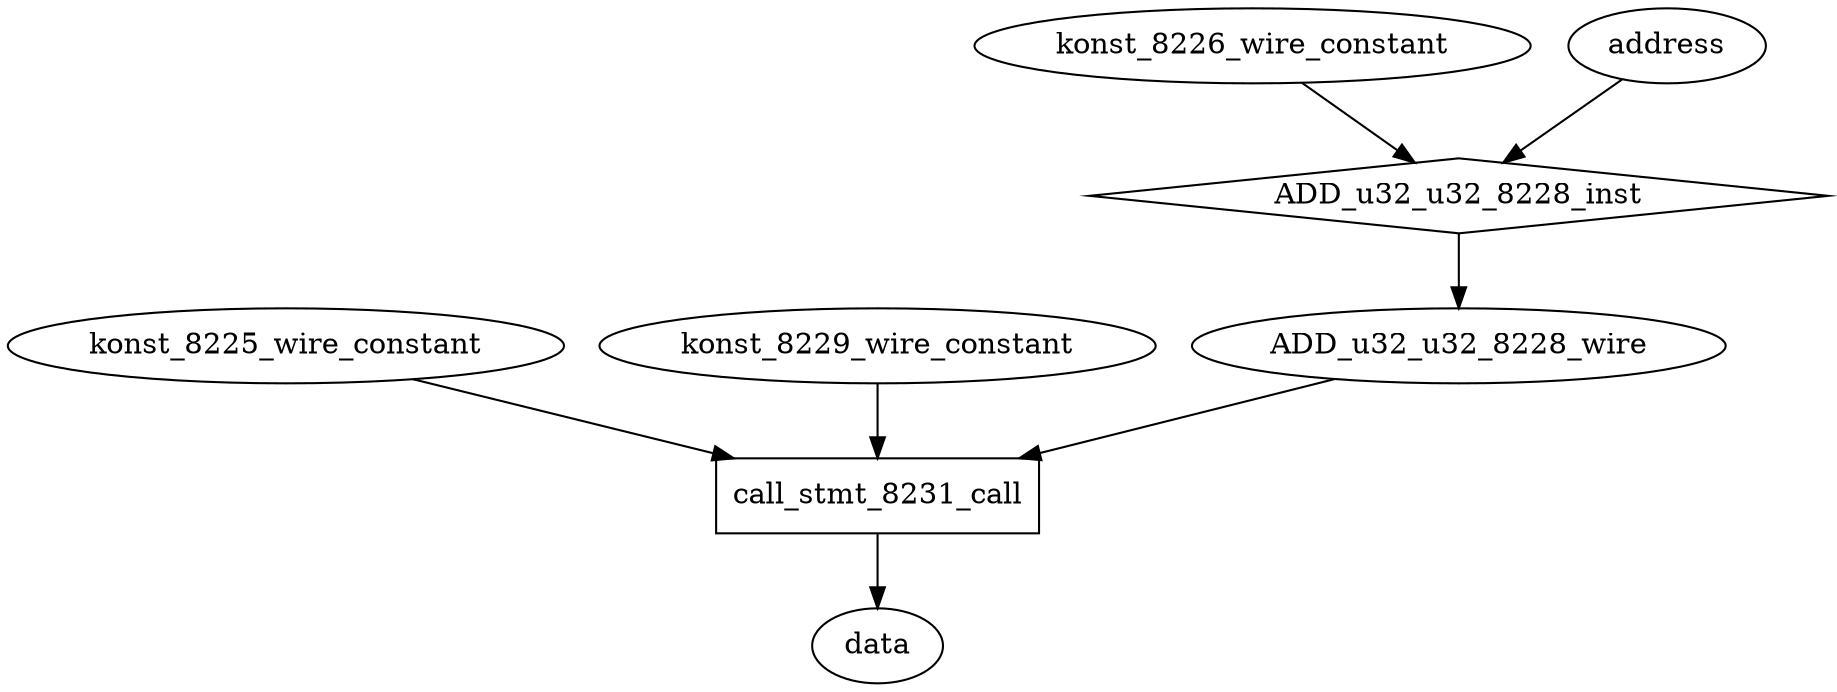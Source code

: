 digraph data_path {
  ADD_u32_u32_8228_wire [shape=ellipse];
  konst_8225_wire_constant [shape=ellipse];
  konst_8226_wire_constant [shape=ellipse];
  konst_8229_wire_constant [shape=ellipse];
  ADD_u32_u32_8228_inst [shape=diamond];
address  -> ADD_u32_u32_8228_inst;
konst_8226_wire_constant  -> ADD_u32_u32_8228_inst;
ADD_u32_u32_8228_inst -> ADD_u32_u32_8228_wire;
  call_stmt_8231_call [shape=rectangle];
konst_8225_wire_constant  -> call_stmt_8231_call;
ADD_u32_u32_8228_wire  -> call_stmt_8231_call;
konst_8229_wire_constant  -> call_stmt_8231_call;
call_stmt_8231_call -> data;
}
